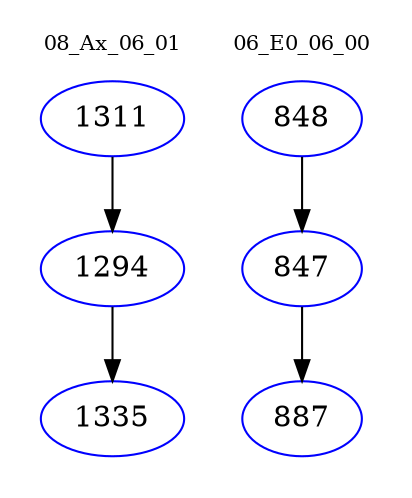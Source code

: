 digraph{
subgraph cluster_0 {
color = white
label = "08_Ax_06_01";
fontsize=10;
T0_1311 [label="1311", color="blue"]
T0_1311 -> T0_1294 [color="black"]
T0_1294 [label="1294", color="blue"]
T0_1294 -> T0_1335 [color="black"]
T0_1335 [label="1335", color="blue"]
}
subgraph cluster_1 {
color = white
label = "06_E0_06_00";
fontsize=10;
T1_848 [label="848", color="blue"]
T1_848 -> T1_847 [color="black"]
T1_847 [label="847", color="blue"]
T1_847 -> T1_887 [color="black"]
T1_887 [label="887", color="blue"]
}
}
